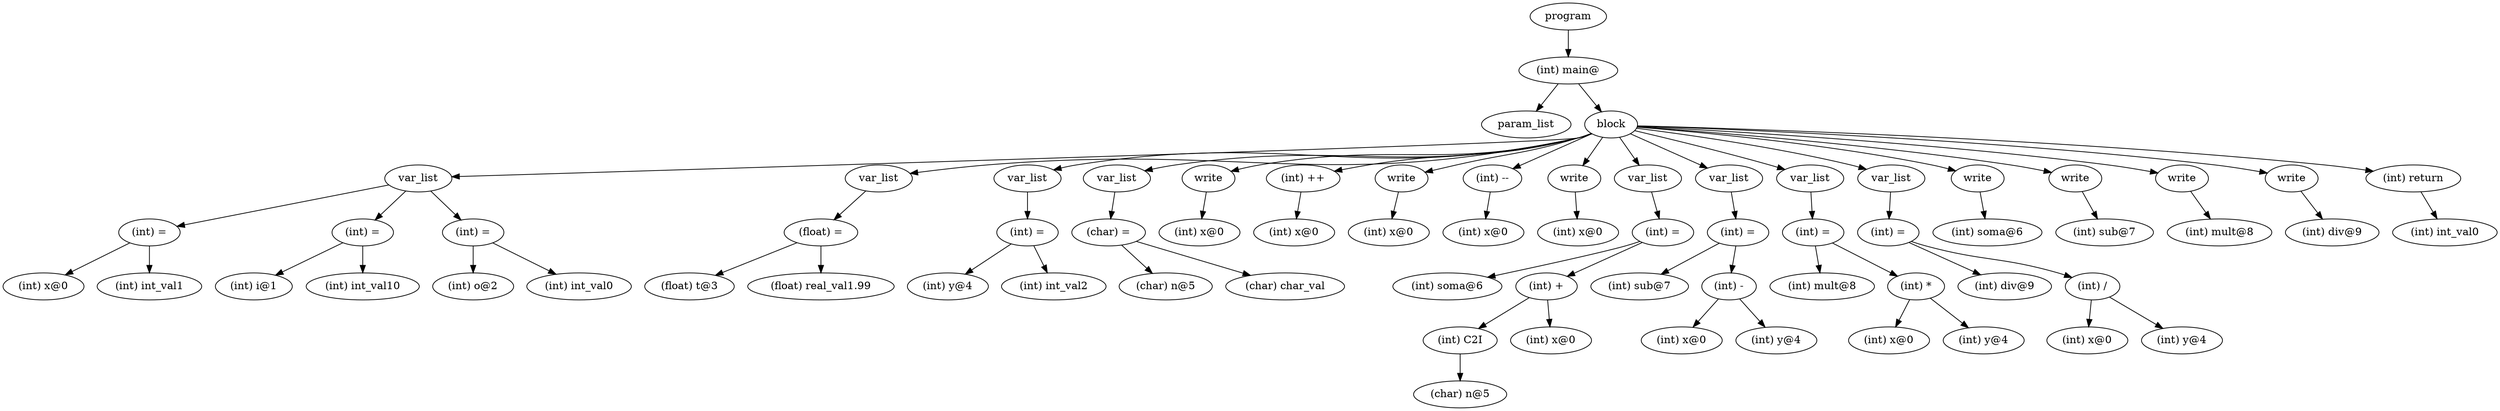 digraph {
graph [ordering="out"];
node0[label="program"];
node1[label="(int) main@"];
node2[label="param_list"];
node1 -> node2;
node3[label="block"];
node4[label="var_list"];
node5[label="(int) ="];
node6[label="(int) x@0"];
node5 -> node6;
node7[label="(int) int_val1"];
node5 -> node7;
node4 -> node5;
node8[label="(int) ="];
node9[label="(int) i@1"];
node8 -> node9;
node10[label="(int) int_val10"];
node8 -> node10;
node4 -> node8;
node11[label="(int) ="];
node12[label="(int) o@2"];
node11 -> node12;
node13[label="(int) int_val0"];
node11 -> node13;
node4 -> node11;
node3 -> node4;
node14[label="var_list"];
node15[label="(float) ="];
node16[label="(float) t@3"];
node15 -> node16;
node17[label="(float) real_val1.99"];
node15 -> node17;
node14 -> node15;
node3 -> node14;
node18[label="var_list"];
node19[label="(int) ="];
node20[label="(int) y@4"];
node19 -> node20;
node21[label="(int) int_val2"];
node19 -> node21;
node18 -> node19;
node3 -> node18;
node22[label="var_list"];
node23[label="(char) ="];
node24[label="(char) n@5"];
node23 -> node24;
node25[label="(char) char_val"];
node23 -> node25;
node22 -> node23;
node3 -> node22;
node26[label="write"];
node27[label="(int) x@0"];
node26 -> node27;
node3 -> node26;
node28[label="(int) ++"];
node29[label="(int) x@0"];
node28 -> node29;
node3 -> node28;
node30[label="write"];
node31[label="(int) x@0"];
node30 -> node31;
node3 -> node30;
node32[label="(int) --"];
node33[label="(int) x@0"];
node32 -> node33;
node3 -> node32;
node34[label="write"];
node35[label="(int) x@0"];
node34 -> node35;
node3 -> node34;
node36[label="var_list"];
node37[label="(int) ="];
node38[label="(int) soma@6"];
node37 -> node38;
node39[label="(int) +"];
node40[label="(int) C2I"];
node41[label="(char) n@5"];
node40 -> node41;
node39 -> node40;
node42[label="(int) x@0"];
node39 -> node42;
node37 -> node39;
node36 -> node37;
node3 -> node36;
node43[label="var_list"];
node44[label="(int) ="];
node45[label="(int) sub@7"];
node44 -> node45;
node46[label="(int) -"];
node47[label="(int) x@0"];
node46 -> node47;
node48[label="(int) y@4"];
node46 -> node48;
node44 -> node46;
node43 -> node44;
node3 -> node43;
node49[label="var_list"];
node50[label="(int) ="];
node51[label="(int) mult@8"];
node50 -> node51;
node52[label="(int) *"];
node53[label="(int) x@0"];
node52 -> node53;
node54[label="(int) y@4"];
node52 -> node54;
node50 -> node52;
node49 -> node50;
node3 -> node49;
node55[label="var_list"];
node56[label="(int) ="];
node57[label="(int) div@9"];
node56 -> node57;
node58[label="(int) /"];
node59[label="(int) x@0"];
node58 -> node59;
node60[label="(int) y@4"];
node58 -> node60;
node56 -> node58;
node55 -> node56;
node3 -> node55;
node61[label="write"];
node62[label="(int) soma@6"];
node61 -> node62;
node3 -> node61;
node63[label="write"];
node64[label="(int) sub@7"];
node63 -> node64;
node3 -> node63;
node65[label="write"];
node66[label="(int) mult@8"];
node65 -> node66;
node3 -> node65;
node67[label="write"];
node68[label="(int) div@9"];
node67 -> node68;
node3 -> node67;
node69[label="(int) return"];
node70[label="(int) int_val0"];
node69 -> node70;
node3 -> node69;
node1 -> node3;
node0 -> node1;
}
